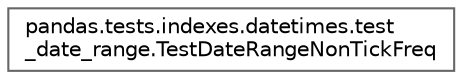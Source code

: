 digraph "Graphical Class Hierarchy"
{
 // LATEX_PDF_SIZE
  bgcolor="transparent";
  edge [fontname=Helvetica,fontsize=10,labelfontname=Helvetica,labelfontsize=10];
  node [fontname=Helvetica,fontsize=10,shape=box,height=0.2,width=0.4];
  rankdir="LR";
  Node0 [id="Node000000",label="pandas.tests.indexes.datetimes.test\l_date_range.TestDateRangeNonTickFreq",height=0.2,width=0.4,color="grey40", fillcolor="white", style="filled",URL="$d1/d15/classpandas_1_1tests_1_1indexes_1_1datetimes_1_1test__date__range_1_1TestDateRangeNonTickFreq.html",tooltip=" "];
}
